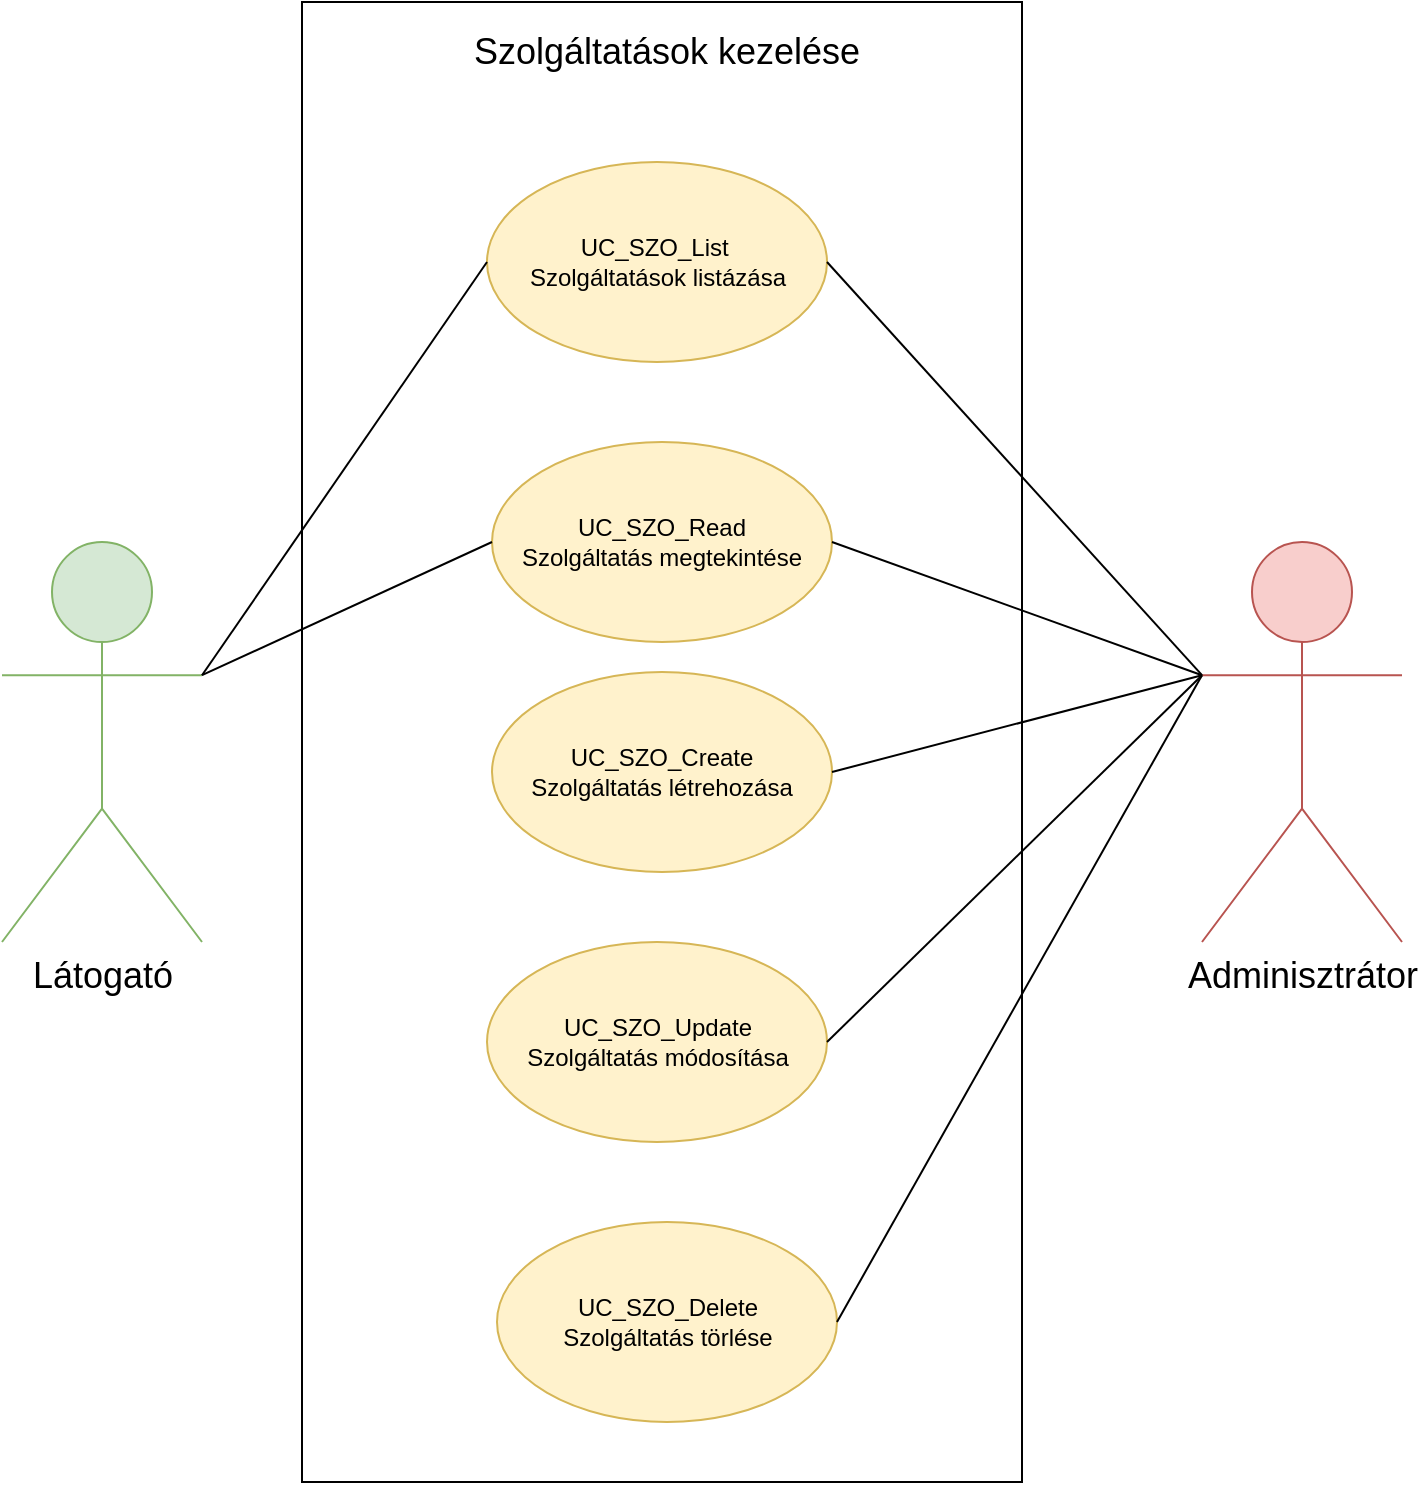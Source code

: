 <mxfile version="26.2.9">
  <diagram name="1 oldal" id="iIeaJ-6lvh8l3AOCH1jy">
    <mxGraphModel dx="1313" dy="822" grid="1" gridSize="10" guides="1" tooltips="1" connect="1" arrows="1" fold="1" page="1" pageScale="1" pageWidth="827" pageHeight="1169" math="0" shadow="0">
      <root>
        <mxCell id="0" />
        <mxCell id="1" parent="0" />
        <mxCell id="E3SQWJ4fEatvkx2Ej9je-1" value="" style="group" vertex="1" connectable="0" parent="1">
          <mxGeometry x="63" y="250" width="700" height="740" as="geometry" />
        </mxCell>
        <mxCell id="E3SQWJ4fEatvkx2Ej9je-2" value="" style="group" vertex="1" connectable="0" parent="E3SQWJ4fEatvkx2Ej9je-1">
          <mxGeometry x="150" width="360" height="740" as="geometry" />
        </mxCell>
        <mxCell id="E3SQWJ4fEatvkx2Ej9je-3" value="" style="rounded=0;whiteSpace=wrap;html=1;" vertex="1" parent="E3SQWJ4fEatvkx2Ej9je-2">
          <mxGeometry width="360" height="740" as="geometry" />
        </mxCell>
        <mxCell id="E3SQWJ4fEatvkx2Ej9je-4" value="Szolgáltatások kezelése" style="text;html=1;align=center;verticalAlign=middle;whiteSpace=wrap;rounded=0;fontSize=18;" vertex="1" parent="E3SQWJ4fEatvkx2Ej9je-2">
          <mxGeometry x="76.25" y="10" width="212.5" height="30" as="geometry" />
        </mxCell>
        <mxCell id="E3SQWJ4fEatvkx2Ej9je-5" value="UC_SZO_List&amp;nbsp;&lt;br&gt;Szolgáltatások listázása" style="ellipse;whiteSpace=wrap;html=1;fillColor=#fff2cc;strokeColor=#d6b656;" vertex="1" parent="E3SQWJ4fEatvkx2Ej9je-2">
          <mxGeometry x="92.5" y="80" width="170" height="100" as="geometry" />
        </mxCell>
        <mxCell id="E3SQWJ4fEatvkx2Ej9je-6" value="UC_SZO_Create&lt;br&gt;Szolgáltatás létrehozása" style="ellipse;whiteSpace=wrap;html=1;fillColor=#fff2cc;strokeColor=#d6b656;" vertex="1" parent="E3SQWJ4fEatvkx2Ej9je-2">
          <mxGeometry x="95" y="335" width="170" height="100" as="geometry" />
        </mxCell>
        <mxCell id="E3SQWJ4fEatvkx2Ej9je-7" value="UC_SZO_Read&lt;br&gt;Szolgáltatás megtekintése" style="ellipse;whiteSpace=wrap;html=1;fillColor=#fff2cc;strokeColor=#d6b656;" vertex="1" parent="E3SQWJ4fEatvkx2Ej9je-2">
          <mxGeometry x="95" y="220" width="170" height="100" as="geometry" />
        </mxCell>
        <mxCell id="E3SQWJ4fEatvkx2Ej9je-8" value="UC_SZO_Update&lt;br&gt;Szolgáltatás módosítása" style="ellipse;whiteSpace=wrap;html=1;fillColor=#fff2cc;strokeColor=#d6b656;" vertex="1" parent="E3SQWJ4fEatvkx2Ej9je-2">
          <mxGeometry x="92.5" y="470" width="170" height="100" as="geometry" />
        </mxCell>
        <mxCell id="E3SQWJ4fEatvkx2Ej9je-9" value="UC_SZO_Delete&lt;br&gt;Szolgáltatás törlése" style="ellipse;whiteSpace=wrap;html=1;fillColor=#fff2cc;strokeColor=#d6b656;" vertex="1" parent="E3SQWJ4fEatvkx2Ej9je-2">
          <mxGeometry x="97.5" y="610" width="170" height="100" as="geometry" />
        </mxCell>
        <mxCell id="E3SQWJ4fEatvkx2Ej9je-10" value="&lt;font style=&quot;font-size: 18px;&quot;&gt;Látogató&lt;/font&gt;" style="shape=umlActor;verticalLabelPosition=bottom;verticalAlign=top;html=1;outlineConnect=0;fillColor=#d5e8d4;strokeColor=#82b366;" vertex="1" parent="E3SQWJ4fEatvkx2Ej9je-1">
          <mxGeometry y="270" width="100" height="200" as="geometry" />
        </mxCell>
        <mxCell id="E3SQWJ4fEatvkx2Ej9je-11" value="&lt;font style=&quot;font-size: 18px;&quot;&gt;Adminisztrátor&lt;/font&gt;" style="shape=umlActor;verticalLabelPosition=bottom;verticalAlign=top;html=1;outlineConnect=0;fillColor=#f8cecc;strokeColor=#b85450;" vertex="1" parent="E3SQWJ4fEatvkx2Ej9je-1">
          <mxGeometry x="600" y="270" width="100" height="200" as="geometry" />
        </mxCell>
        <mxCell id="E3SQWJ4fEatvkx2Ej9je-12" value="" style="endArrow=none;html=1;rounded=0;entryX=0;entryY=0.5;entryDx=0;entryDy=0;exitX=1;exitY=0.333;exitDx=0;exitDy=0;exitPerimeter=0;" edge="1" parent="E3SQWJ4fEatvkx2Ej9je-1" source="E3SQWJ4fEatvkx2Ej9je-10" target="E3SQWJ4fEatvkx2Ej9je-5">
          <mxGeometry width="50" height="50" relative="1" as="geometry">
            <mxPoint x="110" y="280" as="sourcePoint" />
            <mxPoint x="160" y="230" as="targetPoint" />
          </mxGeometry>
        </mxCell>
        <mxCell id="E3SQWJ4fEatvkx2Ej9je-13" value="" style="endArrow=none;html=1;rounded=0;entryX=0;entryY=0.5;entryDx=0;entryDy=0;exitX=1;exitY=0.333;exitDx=0;exitDy=0;exitPerimeter=0;" edge="1" parent="E3SQWJ4fEatvkx2Ej9je-1" source="E3SQWJ4fEatvkx2Ej9je-10" target="E3SQWJ4fEatvkx2Ej9je-7">
          <mxGeometry width="50" height="50" relative="1" as="geometry">
            <mxPoint x="107.5" y="330" as="sourcePoint" />
            <mxPoint x="242.5" y="190" as="targetPoint" />
          </mxGeometry>
        </mxCell>
        <mxCell id="E3SQWJ4fEatvkx2Ej9je-14" value="" style="endArrow=none;html=1;rounded=0;entryX=0;entryY=0.333;entryDx=0;entryDy=0;entryPerimeter=0;exitX=1;exitY=0.5;exitDx=0;exitDy=0;" edge="1" parent="E3SQWJ4fEatvkx2Ej9je-1" source="E3SQWJ4fEatvkx2Ej9je-7" target="E3SQWJ4fEatvkx2Ej9je-11">
          <mxGeometry width="50" height="50" relative="1" as="geometry">
            <mxPoint x="470" y="200" as="sourcePoint" />
            <mxPoint x="600" y="300" as="targetPoint" />
          </mxGeometry>
        </mxCell>
        <mxCell id="E3SQWJ4fEatvkx2Ej9je-15" value="" style="endArrow=none;html=1;rounded=0;entryX=0;entryY=0.333;entryDx=0;entryDy=0;entryPerimeter=0;exitX=1;exitY=0.5;exitDx=0;exitDy=0;" edge="1" parent="E3SQWJ4fEatvkx2Ej9je-1" source="E3SQWJ4fEatvkx2Ej9je-5" target="E3SQWJ4fEatvkx2Ej9je-11">
          <mxGeometry width="50" height="50" relative="1" as="geometry">
            <mxPoint x="470" y="150" as="sourcePoint" />
            <mxPoint x="600" y="340" as="targetPoint" />
          </mxGeometry>
        </mxCell>
        <mxCell id="E3SQWJ4fEatvkx2Ej9je-16" value="" style="endArrow=none;html=1;rounded=0;entryX=0;entryY=0.333;entryDx=0;entryDy=0;entryPerimeter=0;exitX=1;exitY=0.5;exitDx=0;exitDy=0;" edge="1" parent="E3SQWJ4fEatvkx2Ej9je-1" source="E3SQWJ4fEatvkx2Ej9je-6" target="E3SQWJ4fEatvkx2Ej9je-11">
          <mxGeometry width="50" height="50" relative="1" as="geometry">
            <mxPoint x="460" y="260" as="sourcePoint" />
            <mxPoint x="590" y="370" as="targetPoint" />
          </mxGeometry>
        </mxCell>
        <mxCell id="E3SQWJ4fEatvkx2Ej9je-17" value="" style="endArrow=none;html=1;rounded=0;entryX=0;entryY=0.333;entryDx=0;entryDy=0;entryPerimeter=0;exitX=1;exitY=0.5;exitDx=0;exitDy=0;" edge="1" parent="E3SQWJ4fEatvkx2Ej9je-1" source="E3SQWJ4fEatvkx2Ej9je-8" target="E3SQWJ4fEatvkx2Ej9je-11">
          <mxGeometry width="50" height="50" relative="1" as="geometry">
            <mxPoint x="460" y="310" as="sourcePoint" />
            <mxPoint x="590" y="410" as="targetPoint" />
          </mxGeometry>
        </mxCell>
        <mxCell id="E3SQWJ4fEatvkx2Ej9je-18" value="" style="endArrow=none;html=1;rounded=0;entryX=0;entryY=0.333;entryDx=0;entryDy=0;entryPerimeter=0;exitX=1;exitY=0.5;exitDx=0;exitDy=0;" edge="1" parent="E3SQWJ4fEatvkx2Ej9je-1" source="E3SQWJ4fEatvkx2Ej9je-9" target="E3SQWJ4fEatvkx2Ej9je-11">
          <mxGeometry width="50" height="50" relative="1" as="geometry">
            <mxPoint x="440" y="380" as="sourcePoint" />
            <mxPoint x="570" y="480" as="targetPoint" />
          </mxGeometry>
        </mxCell>
      </root>
    </mxGraphModel>
  </diagram>
</mxfile>
